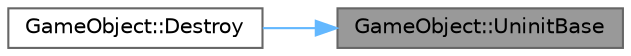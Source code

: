 digraph "GameObject::UninitBase"
{
 // LATEX_PDF_SIZE
  bgcolor="transparent";
  edge [fontname=Helvetica,fontsize=10,labelfontname=Helvetica,labelfontsize=10];
  node [fontname=Helvetica,fontsize=10,shape=box,height=0.2,width=0.4];
  rankdir="RL";
  Node1 [id="Node000001",label="GameObject::UninitBase",height=0.2,width=0.4,color="gray40", fillcolor="grey60", style="filled", fontcolor="black",tooltip="オブジェクトとその子オブジェクト、コンポーネントを終了処理します。"];
  Node1 -> Node2 [id="edge1_Node000001_Node000002",dir="back",color="steelblue1",style="solid",tooltip=" "];
  Node2 [id="Node000002",label="GameObject::Destroy",height=0.2,width=0.4,color="grey40", fillcolor="white", style="filled",URL="$class_game_object.html#a4b7b2c5fbbe53feb8fcbb6eab7d214ea",tooltip="オブジェクトを破棄します。"];
}
